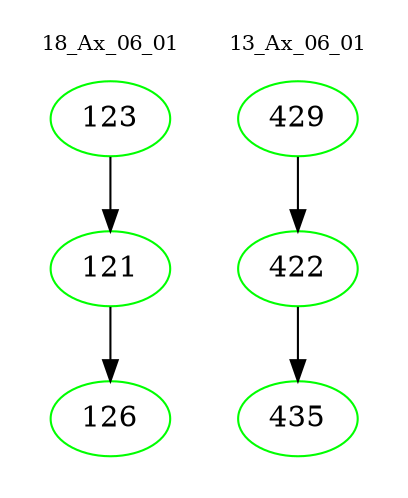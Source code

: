 digraph{
subgraph cluster_0 {
color = white
label = "18_Ax_06_01";
fontsize=10;
T0_123 [label="123", color="green"]
T0_123 -> T0_121 [color="black"]
T0_121 [label="121", color="green"]
T0_121 -> T0_126 [color="black"]
T0_126 [label="126", color="green"]
}
subgraph cluster_1 {
color = white
label = "13_Ax_06_01";
fontsize=10;
T1_429 [label="429", color="green"]
T1_429 -> T1_422 [color="black"]
T1_422 [label="422", color="green"]
T1_422 -> T1_435 [color="black"]
T1_435 [label="435", color="green"]
}
}
